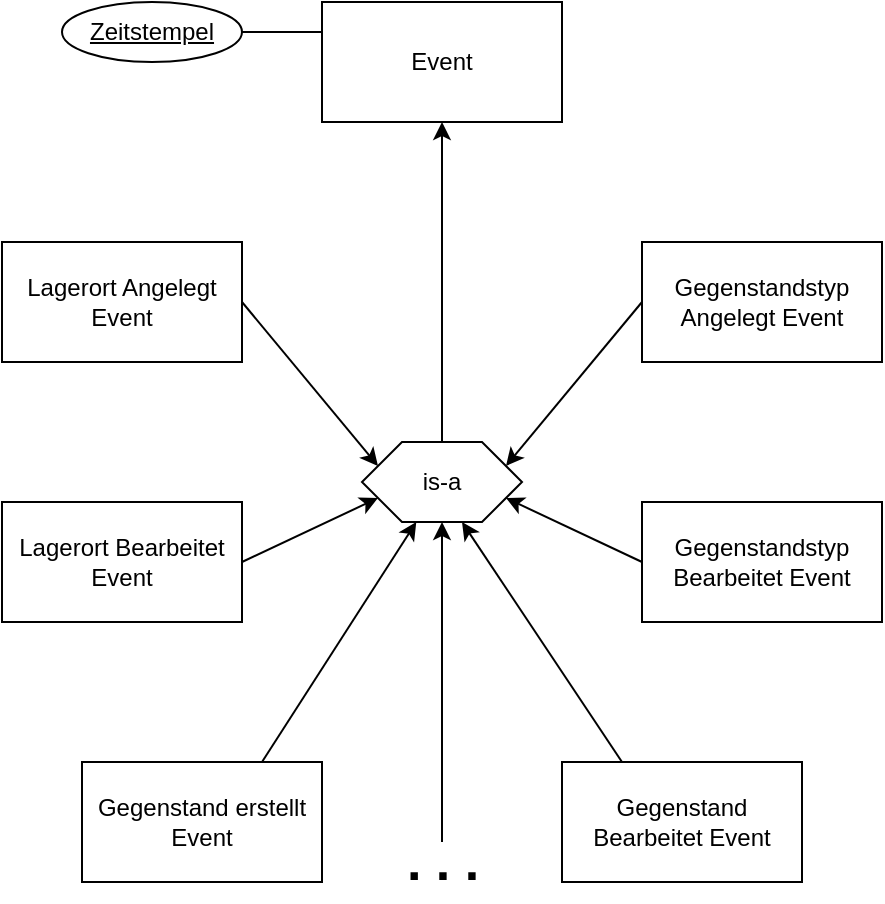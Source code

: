 <mxfile version="13.2.3"><diagram id="p77bUQwgTsvVej3sDk-A" name="Page-1"><mxGraphModel dx="1303" dy="647" grid="1" gridSize="10" guides="1" tooltips="1" connect="1" arrows="1" fold="1" page="1" pageScale="1" pageWidth="850" pageHeight="1100" math="0" shadow="0"><root><mxCell id="0"/><mxCell id="1" parent="0"/><mxCell id="Or9SUwK9zD_DX3yB8PLm-1" value="Event" style="rounded=0;whiteSpace=wrap;html=1;" vertex="1" parent="1"><mxGeometry x="240" y="160" width="120" height="60" as="geometry"/></mxCell><mxCell id="Or9SUwK9zD_DX3yB8PLm-19" style="edgeStyle=none;rounded=0;orthogonalLoop=1;jettySize=auto;html=1;exitX=1;exitY=0.5;exitDx=0;exitDy=0;entryX=0;entryY=0.25;entryDx=0;entryDy=0;" edge="1" parent="1" source="Or9SUwK9zD_DX3yB8PLm-2" target="Or9SUwK9zD_DX3yB8PLm-11"><mxGeometry relative="1" as="geometry"/></mxCell><mxCell id="Or9SUwK9zD_DX3yB8PLm-2" value="Lagerort Angelegt Event" style="rounded=0;whiteSpace=wrap;html=1;" vertex="1" parent="1"><mxGeometry x="80" y="280" width="120" height="60" as="geometry"/></mxCell><mxCell id="Or9SUwK9zD_DX3yB8PLm-20" style="edgeStyle=none;rounded=0;orthogonalLoop=1;jettySize=auto;html=1;exitX=1;exitY=0.5;exitDx=0;exitDy=0;entryX=0;entryY=0.75;entryDx=0;entryDy=0;" edge="1" parent="1" source="Or9SUwK9zD_DX3yB8PLm-3" target="Or9SUwK9zD_DX3yB8PLm-11"><mxGeometry relative="1" as="geometry"/></mxCell><mxCell id="Or9SUwK9zD_DX3yB8PLm-3" value="Lagerort Bearbeitet Event" style="rounded=0;whiteSpace=wrap;html=1;" vertex="1" parent="1"><mxGeometry x="80" y="410" width="120" height="60" as="geometry"/></mxCell><mxCell id="Or9SUwK9zD_DX3yB8PLm-21" style="edgeStyle=none;rounded=0;orthogonalLoop=1;jettySize=auto;html=1;exitX=0;exitY=0.5;exitDx=0;exitDy=0;entryX=1;entryY=0.25;entryDx=0;entryDy=0;" edge="1" parent="1" source="Or9SUwK9zD_DX3yB8PLm-4" target="Or9SUwK9zD_DX3yB8PLm-11"><mxGeometry relative="1" as="geometry"/></mxCell><mxCell id="Or9SUwK9zD_DX3yB8PLm-4" value="Gegenstandstyp Angelegt Event" style="rounded=0;whiteSpace=wrap;html=1;" vertex="1" parent="1"><mxGeometry x="400" y="280" width="120" height="60" as="geometry"/></mxCell><mxCell id="Or9SUwK9zD_DX3yB8PLm-22" style="edgeStyle=none;rounded=0;orthogonalLoop=1;jettySize=auto;html=1;exitX=0;exitY=0.5;exitDx=0;exitDy=0;entryX=1;entryY=0.75;entryDx=0;entryDy=0;" edge="1" parent="1" source="Or9SUwK9zD_DX3yB8PLm-6" target="Or9SUwK9zD_DX3yB8PLm-11"><mxGeometry relative="1" as="geometry"/></mxCell><mxCell id="Or9SUwK9zD_DX3yB8PLm-6" value="Gegenstandstyp Bearbeitet Event" style="rounded=0;whiteSpace=wrap;html=1;" vertex="1" parent="1"><mxGeometry x="400" y="410" width="120" height="60" as="geometry"/></mxCell><mxCell id="Or9SUwK9zD_DX3yB8PLm-25" style="edgeStyle=none;rounded=0;orthogonalLoop=1;jettySize=auto;html=1;exitX=0.75;exitY=0;exitDx=0;exitDy=0;" edge="1" parent="1" source="Or9SUwK9zD_DX3yB8PLm-8" target="Or9SUwK9zD_DX3yB8PLm-11"><mxGeometry relative="1" as="geometry"/></mxCell><mxCell id="Or9SUwK9zD_DX3yB8PLm-8" value="Gegenstand erstellt Event" style="rounded=0;whiteSpace=wrap;html=1;" vertex="1" parent="1"><mxGeometry x="120" y="540" width="120" height="60" as="geometry"/></mxCell><mxCell id="Or9SUwK9zD_DX3yB8PLm-27" style="edgeStyle=none;rounded=0;orthogonalLoop=1;jettySize=auto;html=1;exitX=0.25;exitY=0;exitDx=0;exitDy=0;entryX=0.625;entryY=1;entryDx=0;entryDy=0;" edge="1" parent="1" source="Or9SUwK9zD_DX3yB8PLm-9" target="Or9SUwK9zD_DX3yB8PLm-11"><mxGeometry relative="1" as="geometry"/></mxCell><mxCell id="Or9SUwK9zD_DX3yB8PLm-9" value="Gegenstand Bearbeitet Event" style="rounded=0;whiteSpace=wrap;html=1;" vertex="1" parent="1"><mxGeometry x="360" y="540" width="120" height="60" as="geometry"/></mxCell><mxCell id="Or9SUwK9zD_DX3yB8PLm-26" style="edgeStyle=none;rounded=0;orthogonalLoop=1;jettySize=auto;html=1;entryX=0.5;entryY=1;entryDx=0;entryDy=0;" edge="1" parent="1" target="Or9SUwK9zD_DX3yB8PLm-11"><mxGeometry relative="1" as="geometry"><mxPoint x="300" y="580" as="sourcePoint"/></mxGeometry></mxCell><mxCell id="Or9SUwK9zD_DX3yB8PLm-12" style="edgeStyle=orthogonalEdgeStyle;rounded=0;orthogonalLoop=1;jettySize=auto;html=1;exitX=0.5;exitY=0;exitDx=0;exitDy=0;entryX=0.5;entryY=1;entryDx=0;entryDy=0;" edge="1" parent="1" source="Or9SUwK9zD_DX3yB8PLm-11" target="Or9SUwK9zD_DX3yB8PLm-1"><mxGeometry relative="1" as="geometry"/></mxCell><mxCell id="Or9SUwK9zD_DX3yB8PLm-11" value="is-a" style="shape=hexagon;perimeter=hexagonPerimeter2;whiteSpace=wrap;html=1;" vertex="1" parent="1"><mxGeometry x="260" y="380" width="80" height="40" as="geometry"/></mxCell><mxCell id="Or9SUwK9zD_DX3yB8PLm-29" style="edgeStyle=none;rounded=0;orthogonalLoop=1;jettySize=auto;html=1;exitX=1;exitY=0.5;exitDx=0;exitDy=0;entryX=0;entryY=0.25;entryDx=0;entryDy=0;endArrow=none;endFill=0;" edge="1" parent="1" source="Or9SUwK9zD_DX3yB8PLm-28" target="Or9SUwK9zD_DX3yB8PLm-1"><mxGeometry relative="1" as="geometry"/></mxCell><mxCell id="Or9SUwK9zD_DX3yB8PLm-28" value="&lt;u&gt;Zeitstempel&lt;/u&gt;" style="ellipse;whiteSpace=wrap;html=1;" vertex="1" parent="1"><mxGeometry x="110" y="160" width="90" height="30" as="geometry"/></mxCell><mxCell id="Or9SUwK9zD_DX3yB8PLm-30" value=". . ." style="text;html=1;align=center;verticalAlign=middle;resizable=0;points=[];autosize=1;fontStyle=1;fontSize=26;" vertex="1" parent="1"><mxGeometry x="275" y="570" width="50" height="40" as="geometry"/></mxCell></root></mxGraphModel></diagram></mxfile>